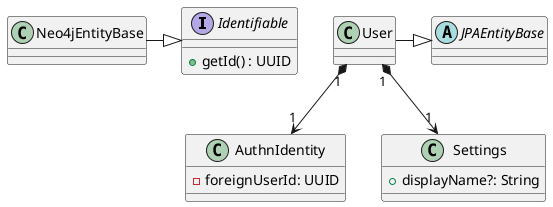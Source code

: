 @startuml
interface Identifiable {
   +getId() : UUID
}

abstract JPAEntityBase

class AuthnIdentity {
    -foreignUserId: UUID
}

class Settings {
    +displayName?: String
}

Neo4jEntityBase -|> Identifiable
User -|> JPAEntityBase

User "1" *--> "1" AuthnIdentity
User "1" *--> "1" Settings
@enduml
